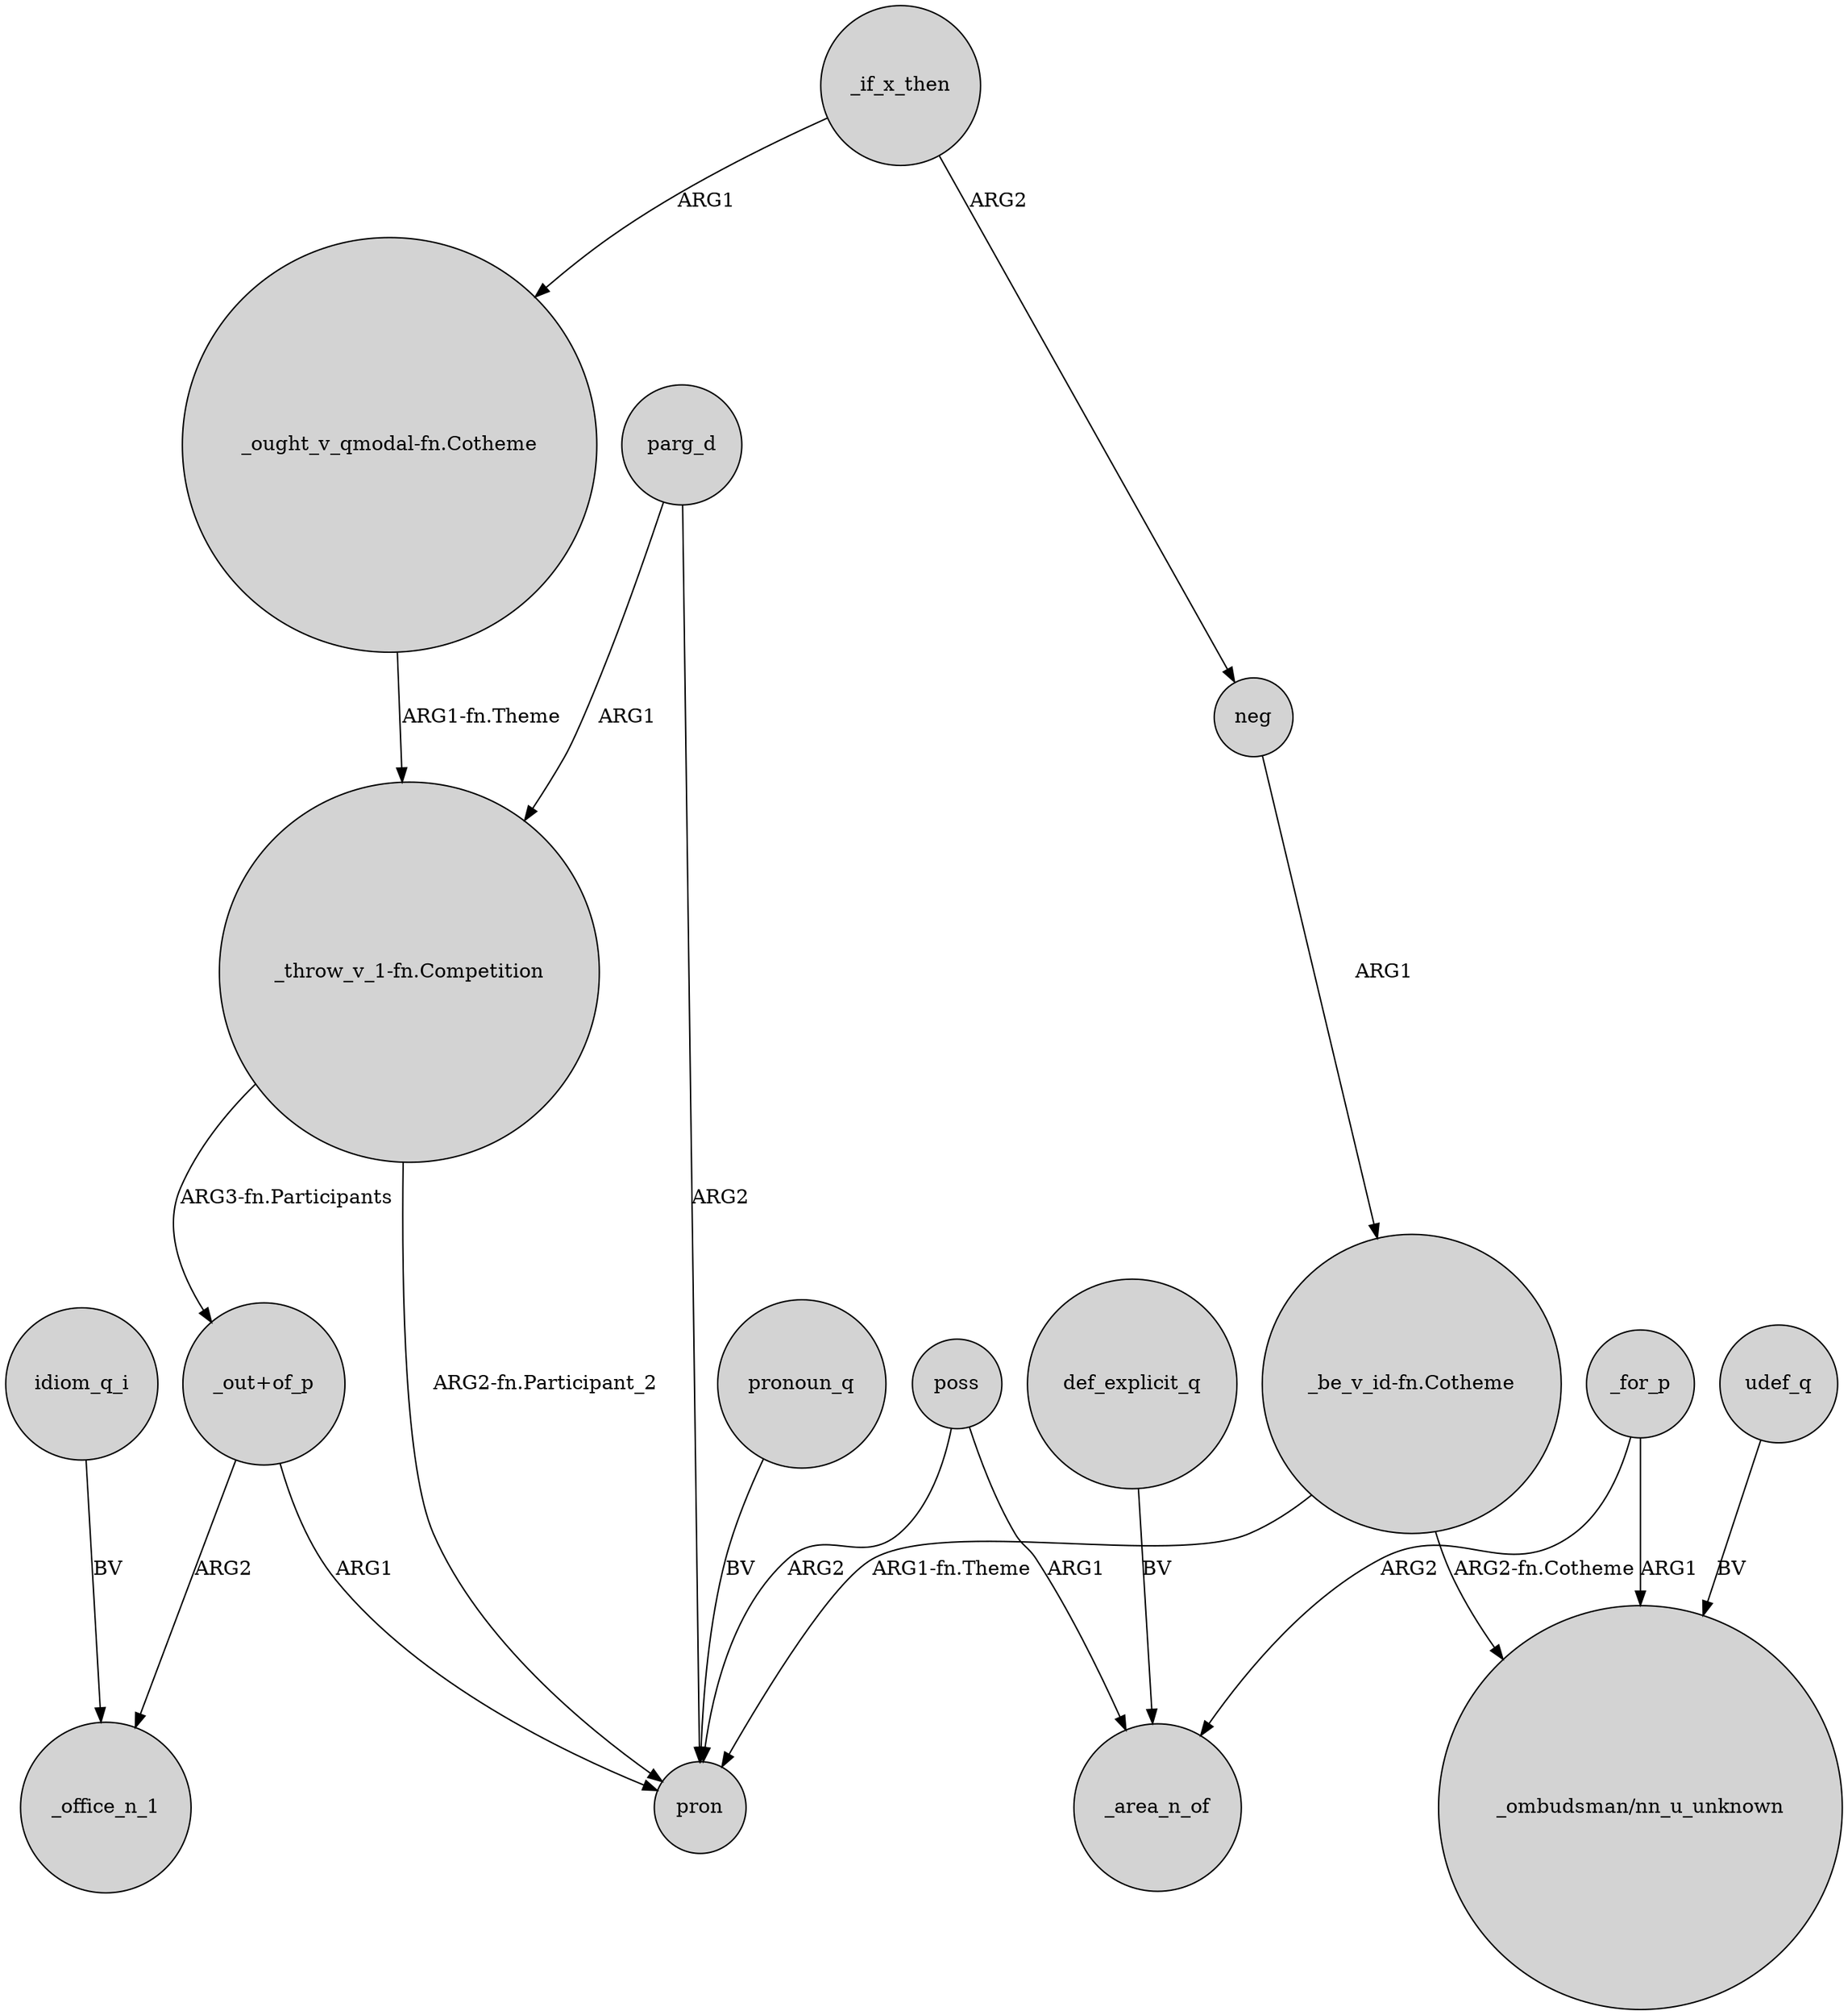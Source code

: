 digraph {
	node [shape=circle style=filled]
	_if_x_then -> neg [label=ARG2]
	"_throw_v_1-fn.Competition" -> "_out+of_p" [label="ARG3-fn.Participants"]
	parg_d -> "_throw_v_1-fn.Competition" [label=ARG1]
	"_out+of_p" -> pron [label=ARG1]
	_if_x_then -> "_ought_v_qmodal-fn.Cotheme" [label=ARG1]
	idiom_q_i -> _office_n_1 [label=BV]
	parg_d -> pron [label=ARG2]
	neg -> "_be_v_id-fn.Cotheme" [label=ARG1]
	"_be_v_id-fn.Cotheme" -> "_ombudsman/nn_u_unknown" [label="ARG2-fn.Cotheme"]
	def_explicit_q -> _area_n_of [label=BV]
	poss -> _area_n_of [label=ARG1]
	"_throw_v_1-fn.Competition" -> pron [label="ARG2-fn.Participant_2"]
	pronoun_q -> pron [label=BV]
	_for_p -> "_ombudsman/nn_u_unknown" [label=ARG1]
	poss -> pron [label=ARG2]
	"_be_v_id-fn.Cotheme" -> pron [label="ARG1-fn.Theme"]
	udef_q -> "_ombudsman/nn_u_unknown" [label=BV]
	_for_p -> _area_n_of [label=ARG2]
	"_ought_v_qmodal-fn.Cotheme" -> "_throw_v_1-fn.Competition" [label="ARG1-fn.Theme"]
	"_out+of_p" -> _office_n_1 [label=ARG2]
}
